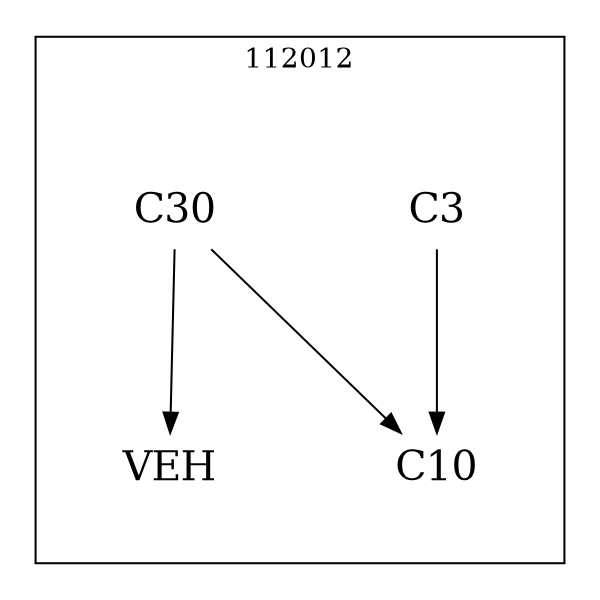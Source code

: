 strict digraph DAGS {
	size = "4,4!" ; ratio ="fill"; subgraph cluster_0{
			labeldoc = "t";
			label = "112012";node	[label= VEH, shape = plaintext, fontsize=20] VEH;node	[label= C3, shape = plaintext, fontsize=20] C3;node	[label= C10, shape = plaintext, fontsize=20] C10;node	[label= C30, shape = plaintext, fontsize=20] C30;
C3->C10;
C30->VEH;
C30->C10;
	}}